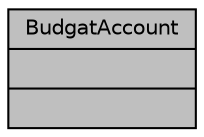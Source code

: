 digraph "BudgatAccount"
{
 // LATEX_PDF_SIZE
  bgcolor="transparent";
  edge [fontname="Helvetica",fontsize="10",labelfontname="Helvetica",labelfontsize="10"];
  node [fontname="Helvetica",fontsize="10",shape=record];
  Node1 [label="{BudgatAccount\n||}",height=0.2,width=0.4,color="black", fillcolor="grey75", style="filled", fontcolor="black",tooltip="Datos de cuentas del Clasificador Presupuestales."];
}
